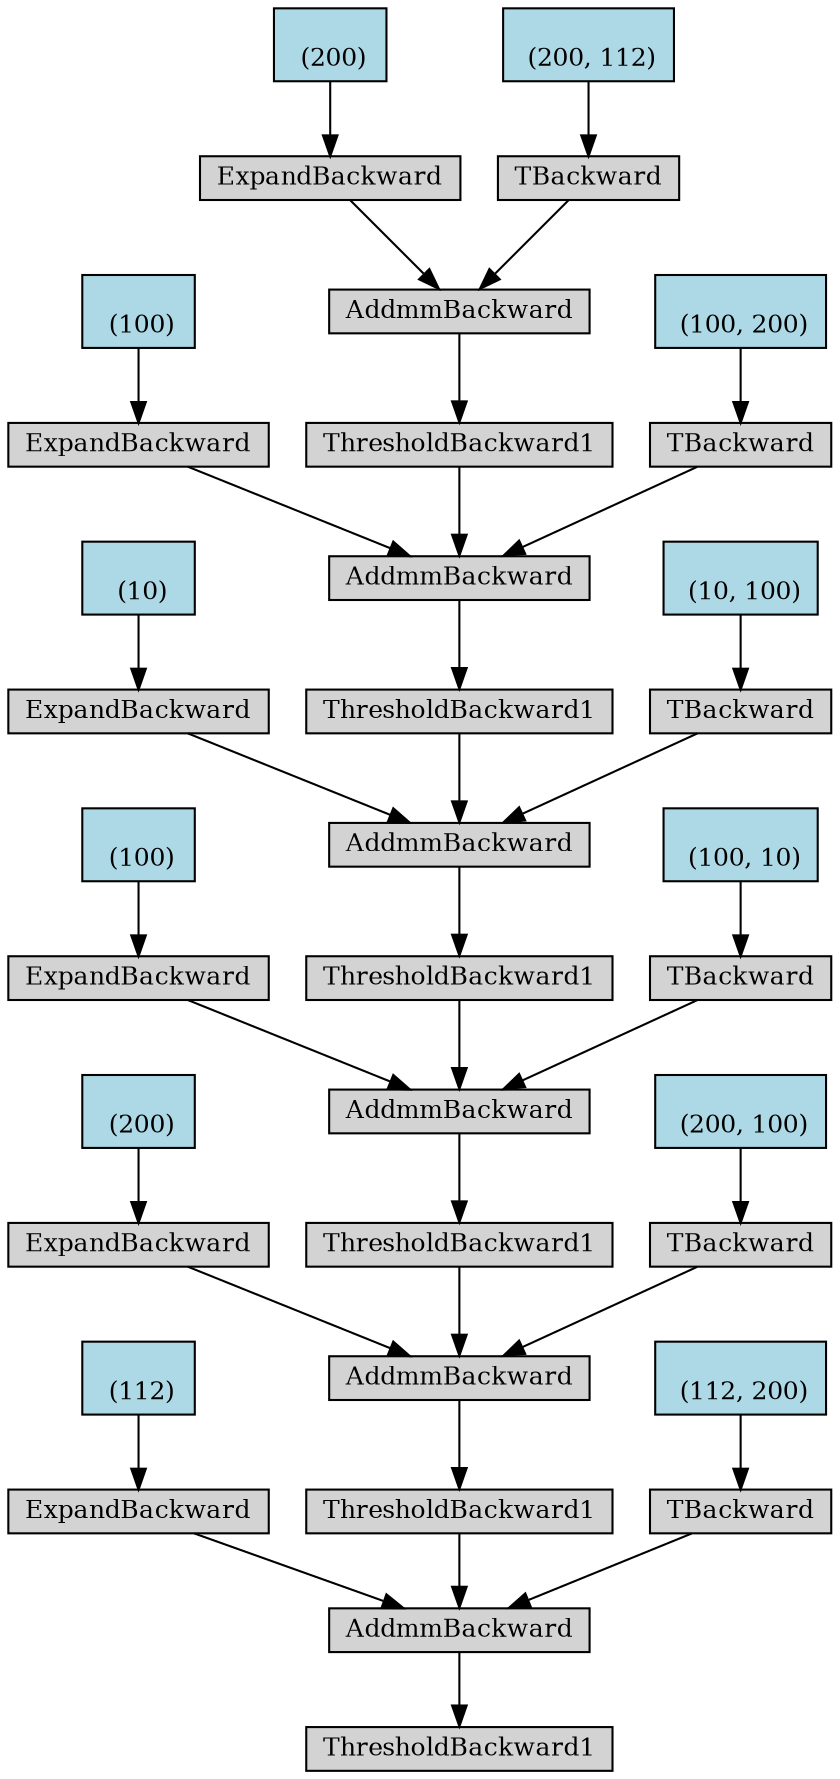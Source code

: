 digraph {
	graph [size="12,12"]
	node [align=left fontsize=12 height=0.2 ranksep=0.1 shape=box style=filled]
	1665948268080 [label=ThresholdBackward1]
	1665948267464 -> 1665948268080
	1665948267464 [label=AddmmBackward]
	1665948267688 -> 1665948267464
	1665948267688 [label=ExpandBackward]
	1665948267912 -> 1665948267688
	1665948267912 [label="
 (112)" fillcolor=lightblue]
	1665948267744 -> 1665948267464
	1665948267744 [label=ThresholdBackward1]
	1665948268248 -> 1665948267744
	1665948268248 [label=AddmmBackward]
	1665948268360 -> 1665948268248
	1665948268360 [label=ExpandBackward]
	1665948268696 -> 1665948268360
	1665948268696 [label="
 (200)" fillcolor=lightblue]
	1665948268472 -> 1665948268248
	1665948268472 [label=ThresholdBackward1]
	1665948268752 -> 1665948268472
	1665948268752 [label=AddmmBackward]
	1665948268808 -> 1665948268752
	1665948268808 [label=ExpandBackward]
	1665948269256 -> 1665948268808
	1665948269256 [label="
 (100)" fillcolor=lightblue]
	1665948269088 -> 1665948268752
	1665948269088 [label=ThresholdBackward1]
	1665948269312 -> 1665948269088
	1665948269312 [label=AddmmBackward]
	1665948269704 -> 1665948269312
	1665948269704 [label=ExpandBackward]
	1665948269760 -> 1665948269704
	1665948269760 [label="
 (10)" fillcolor=lightblue]
	1665948269424 -> 1665948269312
	1665948269424 [label=ThresholdBackward1]
	1665948269816 -> 1665948269424
	1665948269816 [label=AddmmBackward]
	1665948268136 -> 1665948269816
	1665948268136 [label=ExpandBackward]
	1665948270432 -> 1665948268136
	1665948270432 [label="
 (100)" fillcolor=lightblue]
	1665948269984 -> 1665948269816
	1665948269984 [label=ThresholdBackward1]
	1665948270152 -> 1665948269984
	1665948270152 [label=AddmmBackward]
	1665948269872 -> 1665948270152
	1665948269872 [label=ExpandBackward]
	1665948269928 -> 1665948269872
	1665948269928 [label="
 (200)" fillcolor=lightblue]
	1665948270264 -> 1665948270152
	1665948270264 [label=TBackward]
	1665948269032 -> 1665948270264
	1665948269032 [label="
 (200, 112)" fillcolor=lightblue]
	1665948270320 -> 1665948269816
	1665948270320 [label=TBackward]
	1665948270208 -> 1665948270320
	1665948270208 [label="
 (100, 200)" fillcolor=lightblue]
	1665948269480 -> 1665948269312
	1665948269480 [label=TBackward]
	1665948270096 -> 1665948269480
	1665948270096 [label="
 (10, 100)" fillcolor=lightblue]
	1665948269144 -> 1665948268752
	1665948269144 [label=TBackward]
	1665948269368 -> 1665948269144
	1665948269368 [label="
 (100, 10)" fillcolor=lightblue]
	1665948268976 -> 1665948268248
	1665948268976 [label=TBackward]
	1665948268864 -> 1665948268976
	1665948268864 [label="
 (200, 100)" fillcolor=lightblue]
	1665948267800 -> 1665948267464
	1665948267800 [label=TBackward]
	1665948268920 -> 1665948267800
	1665948268920 [label="
 (112, 200)" fillcolor=lightblue]
}
